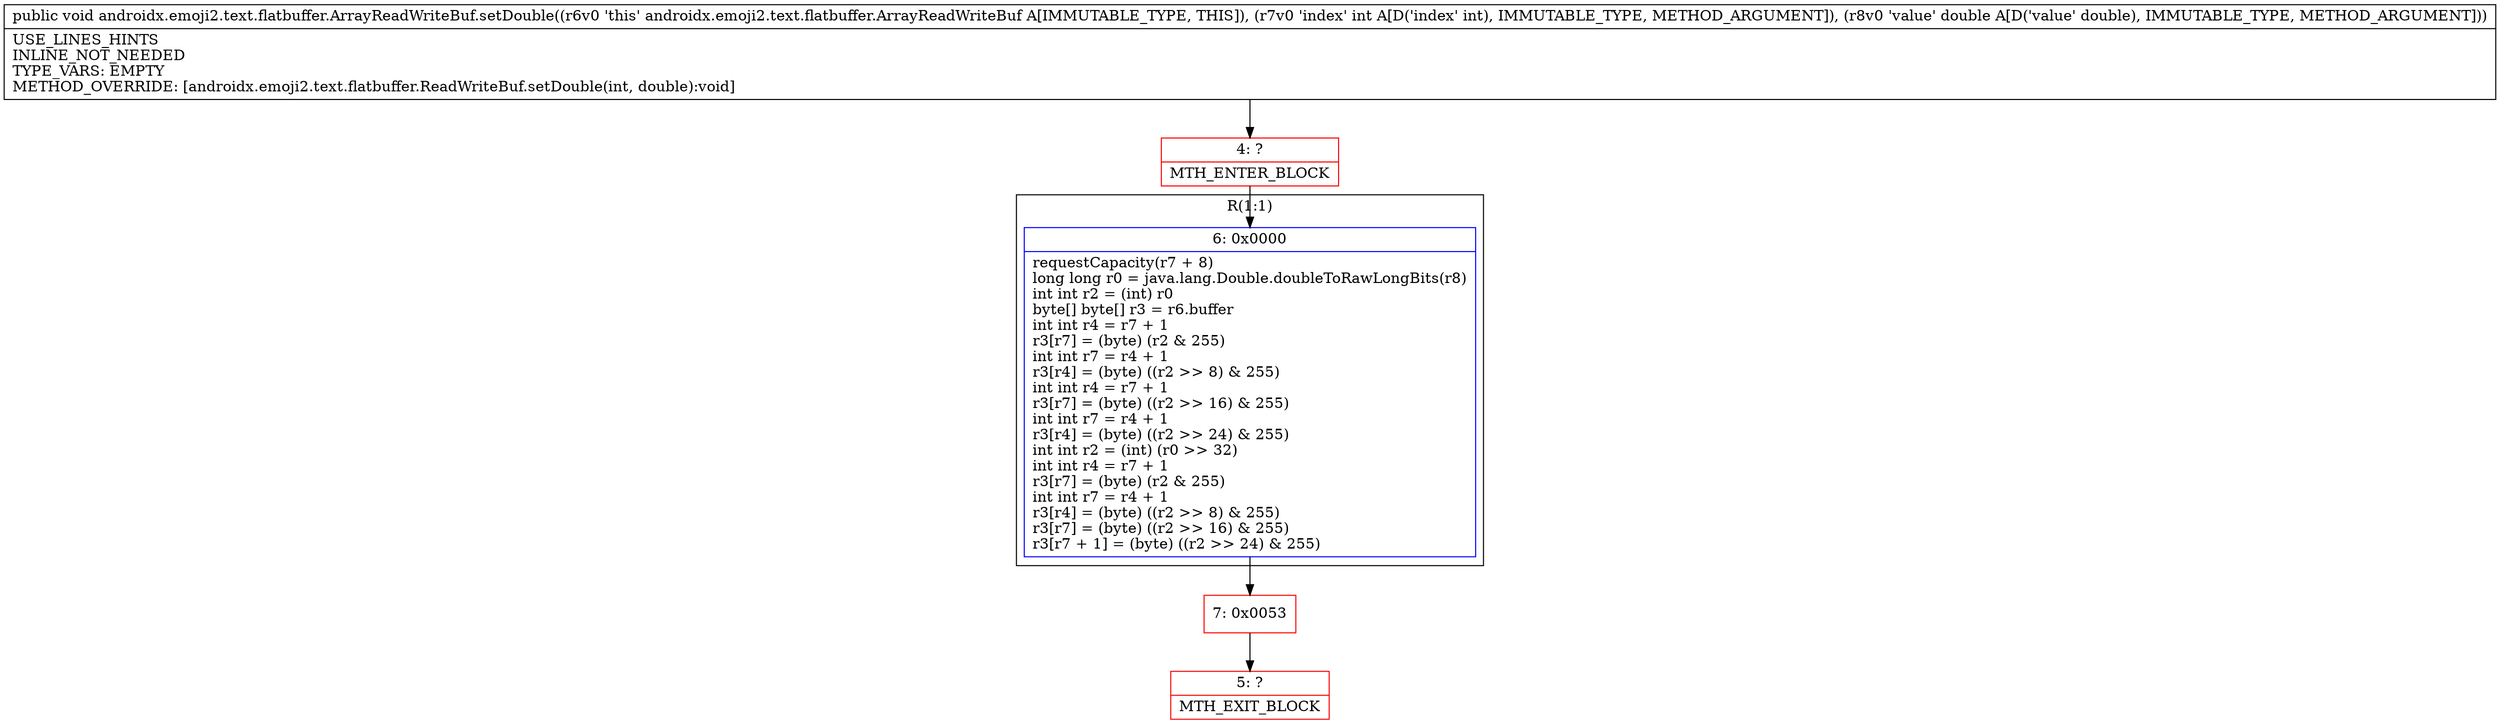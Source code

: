 digraph "CFG forandroidx.emoji2.text.flatbuffer.ArrayReadWriteBuf.setDouble(ID)V" {
subgraph cluster_Region_798444516 {
label = "R(1:1)";
node [shape=record,color=blue];
Node_6 [shape=record,label="{6\:\ 0x0000|requestCapacity(r7 + 8)\llong long r0 = java.lang.Double.doubleToRawLongBits(r8)\lint int r2 = (int) r0\lbyte[] byte[] r3 = r6.buffer\lint int r4 = r7 + 1\lr3[r7] = (byte) (r2 & 255)\lint int r7 = r4 + 1\lr3[r4] = (byte) ((r2 \>\> 8) & 255)\lint int r4 = r7 + 1\lr3[r7] = (byte) ((r2 \>\> 16) & 255)\lint int r7 = r4 + 1\lr3[r4] = (byte) ((r2 \>\> 24) & 255)\lint int r2 = (int) (r0 \>\> 32)\lint int r4 = r7 + 1\lr3[r7] = (byte) (r2 & 255)\lint int r7 = r4 + 1\lr3[r4] = (byte) ((r2 \>\> 8) & 255)\lr3[r7] = (byte) ((r2 \>\> 16) & 255)\lr3[r7 + 1] = (byte) ((r2 \>\> 24) & 255)\l}"];
}
Node_4 [shape=record,color=red,label="{4\:\ ?|MTH_ENTER_BLOCK\l}"];
Node_7 [shape=record,color=red,label="{7\:\ 0x0053}"];
Node_5 [shape=record,color=red,label="{5\:\ ?|MTH_EXIT_BLOCK\l}"];
MethodNode[shape=record,label="{public void androidx.emoji2.text.flatbuffer.ArrayReadWriteBuf.setDouble((r6v0 'this' androidx.emoji2.text.flatbuffer.ArrayReadWriteBuf A[IMMUTABLE_TYPE, THIS]), (r7v0 'index' int A[D('index' int), IMMUTABLE_TYPE, METHOD_ARGUMENT]), (r8v0 'value' double A[D('value' double), IMMUTABLE_TYPE, METHOD_ARGUMENT]))  | USE_LINES_HINTS\lINLINE_NOT_NEEDED\lTYPE_VARS: EMPTY\lMETHOD_OVERRIDE: [androidx.emoji2.text.flatbuffer.ReadWriteBuf.setDouble(int, double):void]\l}"];
MethodNode -> Node_4;Node_6 -> Node_7;
Node_4 -> Node_6;
Node_7 -> Node_5;
}


